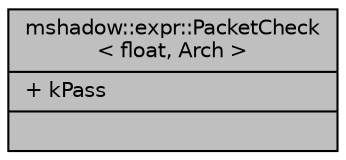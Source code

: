 digraph "mshadow::expr::PacketCheck&lt; float, Arch &gt;"
{
 // LATEX_PDF_SIZE
  edge [fontname="Helvetica",fontsize="10",labelfontname="Helvetica",labelfontsize="10"];
  node [fontname="Helvetica",fontsize="10",shape=record];
  Node1 [label="{mshadow::expr::PacketCheck\l\< float, Arch \>\n|+ kPass\l|}",height=0.2,width=0.4,color="black", fillcolor="grey75", style="filled", fontcolor="black",tooltip=" "];
}
